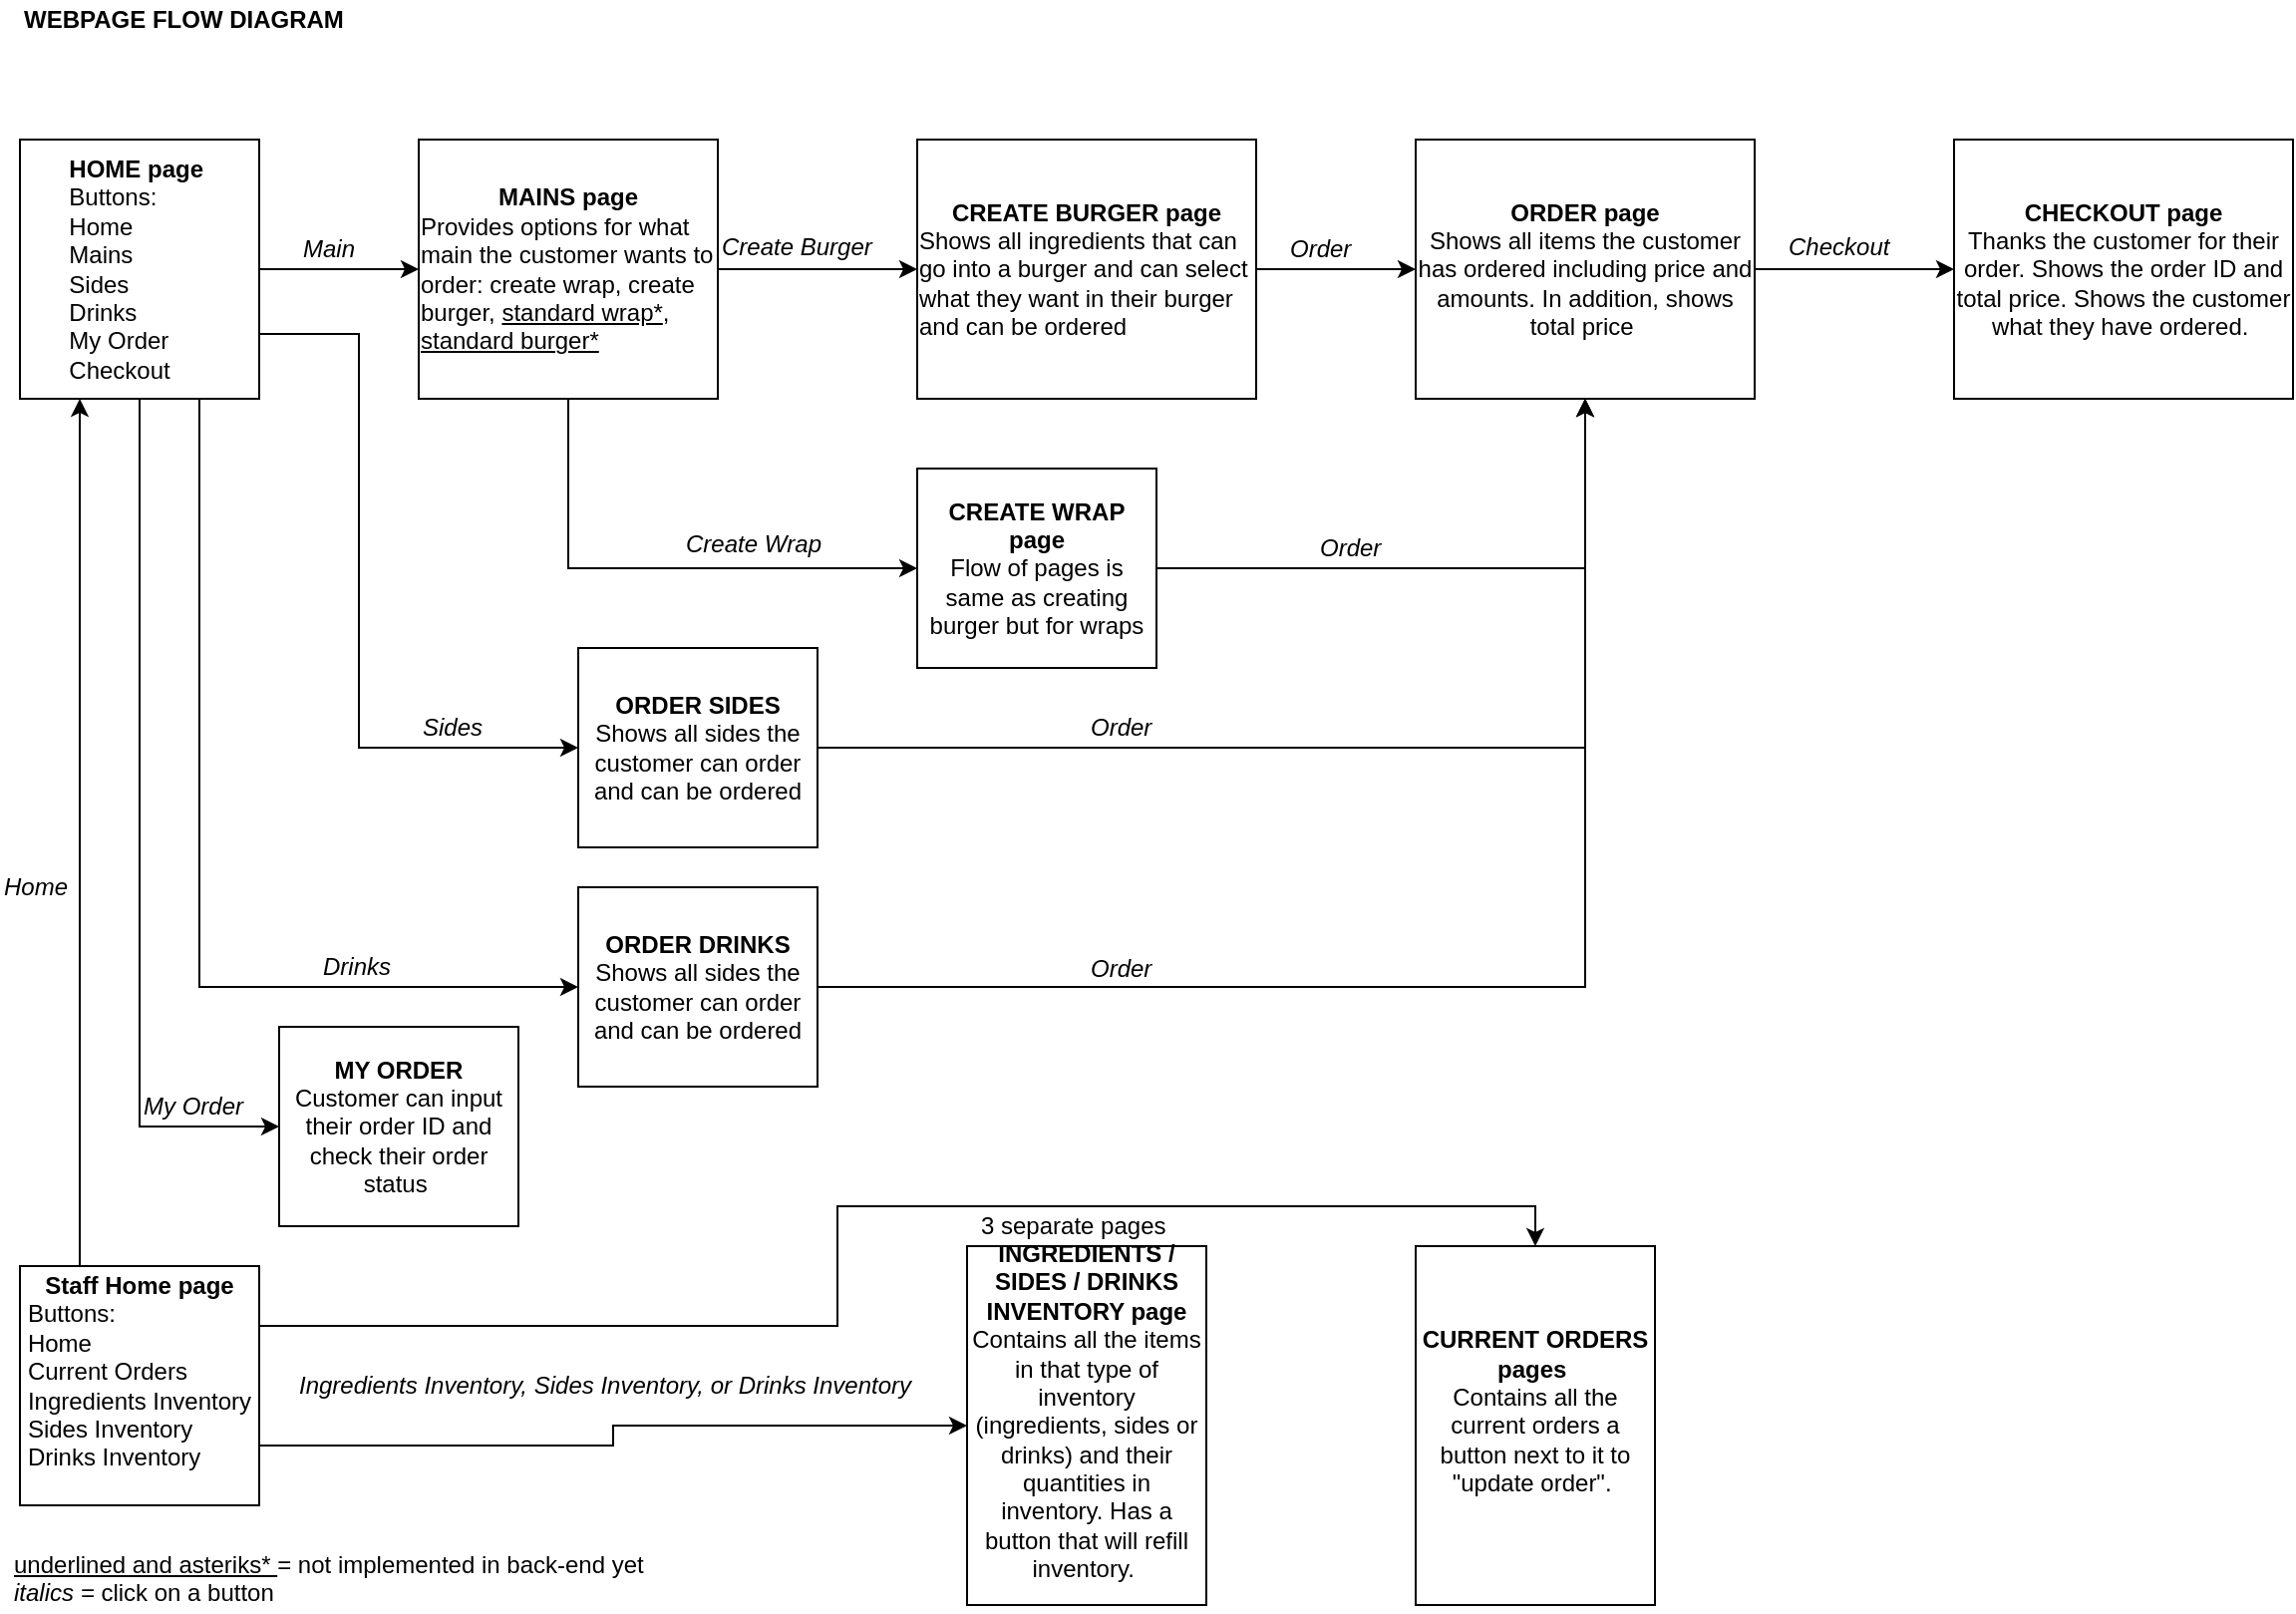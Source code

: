 <mxfile version="10.6.1" type="device"><diagram id="5C9sXKhU7_PgSF1lNuW4" name="Page-1"><mxGraphModel dx="1154" dy="700" grid="1" gridSize="10" guides="1" tooltips="1" connect="1" arrows="1" fold="1" page="1" pageScale="1" pageWidth="1169" pageHeight="827" math="0" shadow="0"><root><mxCell id="0"/><mxCell id="1" parent="0"/><mxCell id="SGfLc36uY3skVkSB-Ghy-9" value="" style="edgeStyle=orthogonalEdgeStyle;rounded=0;orthogonalLoop=1;jettySize=auto;html=1;" edge="1" parent="1" source="SGfLc36uY3skVkSB-Ghy-1" target="SGfLc36uY3skVkSB-Ghy-8"><mxGeometry relative="1" as="geometry"/></mxCell><mxCell id="SGfLc36uY3skVkSB-Ghy-39" style="edgeStyle=orthogonalEdgeStyle;rounded=0;orthogonalLoop=1;jettySize=auto;html=1;exitX=0.75;exitY=1;exitDx=0;exitDy=0;entryX=0;entryY=0.5;entryDx=0;entryDy=0;" edge="1" parent="1" source="SGfLc36uY3skVkSB-Ghy-1" target="SGfLc36uY3skVkSB-Ghy-33"><mxGeometry relative="1" as="geometry"/></mxCell><mxCell id="SGfLc36uY3skVkSB-Ghy-40" style="edgeStyle=orthogonalEdgeStyle;rounded=0;orthogonalLoop=1;jettySize=auto;html=1;exitX=1;exitY=0.75;exitDx=0;exitDy=0;entryX=0;entryY=0.5;entryDx=0;entryDy=0;" edge="1" parent="1" source="SGfLc36uY3skVkSB-Ghy-1" target="SGfLc36uY3skVkSB-Ghy-32"><mxGeometry relative="1" as="geometry"><Array as="points"><mxPoint x="190" y="183"/><mxPoint x="190" y="390"/></Array></mxGeometry></mxCell><mxCell id="SGfLc36uY3skVkSB-Ghy-50" style="edgeStyle=orthogonalEdgeStyle;rounded=0;orthogonalLoop=1;jettySize=auto;html=1;exitX=0.5;exitY=1;exitDx=0;exitDy=0;entryX=0;entryY=0.5;entryDx=0;entryDy=0;" edge="1" parent="1" source="SGfLc36uY3skVkSB-Ghy-1" target="SGfLc36uY3skVkSB-Ghy-47"><mxGeometry relative="1" as="geometry"/></mxCell><mxCell id="SGfLc36uY3skVkSB-Ghy-1" value="&lt;b&gt;HOME page&amp;nbsp;&lt;br&gt;&lt;div style=&quot;text-align: left&quot;&gt;&lt;span style=&quot;font-weight: normal&quot;&gt;Buttons:&lt;/span&gt;&lt;/div&gt;&lt;/b&gt;&lt;div style=&quot;text-align: left&quot;&gt;&lt;span&gt;Home&lt;/span&gt;&lt;/div&gt;&lt;div style=&quot;text-align: left&quot;&gt;&lt;span&gt;Mains&lt;/span&gt;&lt;/div&gt;&lt;div style=&quot;text-align: left&quot;&gt;&lt;span&gt;Sides&lt;/span&gt;&lt;/div&gt;&lt;div style=&quot;text-align: left&quot;&gt;&lt;span&gt;Drinks&lt;/span&gt;&lt;/div&gt;&lt;div style=&quot;text-align: left&quot;&gt;&lt;span&gt;My Order&lt;/span&gt;&lt;/div&gt;&lt;div style=&quot;text-align: left&quot;&gt;&lt;span&gt;Checkout&lt;/span&gt;&lt;/div&gt;" style="rounded=0;whiteSpace=wrap;html=1;" vertex="1" parent="1"><mxGeometry x="20" y="85" width="120" height="130" as="geometry"/></mxCell><mxCell id="SGfLc36uY3skVkSB-Ghy-11" value="" style="edgeStyle=orthogonalEdgeStyle;rounded=0;orthogonalLoop=1;jettySize=auto;html=1;" edge="1" parent="1" source="SGfLc36uY3skVkSB-Ghy-8" target="SGfLc36uY3skVkSB-Ghy-10"><mxGeometry relative="1" as="geometry"/></mxCell><mxCell id="SGfLc36uY3skVkSB-Ghy-38" style="edgeStyle=orthogonalEdgeStyle;rounded=0;orthogonalLoop=1;jettySize=auto;html=1;exitX=0.5;exitY=1;exitDx=0;exitDy=0;entryX=0;entryY=0.5;entryDx=0;entryDy=0;" edge="1" parent="1" source="SGfLc36uY3skVkSB-Ghy-8" target="SGfLc36uY3skVkSB-Ghy-26"><mxGeometry relative="1" as="geometry"/></mxCell><mxCell id="SGfLc36uY3skVkSB-Ghy-8" value="&lt;b&gt;&lt;span&gt;MAINS page&lt;/span&gt;&lt;br&gt;&lt;/b&gt;&lt;div style=&quot;text-align: left&quot;&gt;Provides options for what main the customer wants to order: create wrap, create burger, &lt;u&gt;standard wrap*&lt;/u&gt;, &lt;u&gt;standard burger*&lt;/u&gt;&lt;/div&gt;" style="rounded=0;whiteSpace=wrap;html=1;" vertex="1" parent="1"><mxGeometry x="220" y="85" width="150" height="130" as="geometry"/></mxCell><mxCell id="SGfLc36uY3skVkSB-Ghy-13" value="" style="edgeStyle=orthogonalEdgeStyle;rounded=0;orthogonalLoop=1;jettySize=auto;html=1;" edge="1" parent="1" source="SGfLc36uY3skVkSB-Ghy-10" target="SGfLc36uY3skVkSB-Ghy-12"><mxGeometry relative="1" as="geometry"/></mxCell><mxCell id="SGfLc36uY3skVkSB-Ghy-10" value="&lt;span style=&quot;text-align: left&quot;&gt;&lt;b&gt;CREATE BURGER page&lt;/b&gt;&lt;/span&gt;&lt;br&gt;&lt;div style=&quot;text-align: left&quot;&gt;Shows all ingredients that can go into a burger and can select what they want in their burger and can be ordered&lt;/div&gt;" style="rounded=0;whiteSpace=wrap;html=1;" vertex="1" parent="1"><mxGeometry x="470" y="85" width="170" height="130" as="geometry"/></mxCell><mxCell id="SGfLc36uY3skVkSB-Ghy-19" value="" style="edgeStyle=orthogonalEdgeStyle;rounded=0;orthogonalLoop=1;jettySize=auto;html=1;" edge="1" parent="1" source="SGfLc36uY3skVkSB-Ghy-12" target="SGfLc36uY3skVkSB-Ghy-18"><mxGeometry relative="1" as="geometry"/></mxCell><mxCell id="SGfLc36uY3skVkSB-Ghy-12" value="&lt;span style=&quot;text-align: left&quot;&gt;&lt;b&gt;ORDER page&lt;br&gt;&lt;/b&gt;Shows all items the customer has ordered including price and amounts. In addition, shows total price&amp;nbsp;&lt;/span&gt;&lt;br&gt;" style="rounded=0;whiteSpace=wrap;html=1;" vertex="1" parent="1"><mxGeometry x="720" y="85" width="170" height="130" as="geometry"/></mxCell><mxCell id="SGfLc36uY3skVkSB-Ghy-18" value="&lt;span style=&quot;text-align: left&quot;&gt;&lt;b&gt;CHECKOUT page&lt;br&gt;&lt;/b&gt;&lt;/span&gt;Thanks the customer for their order. Shows the order ID and total price. Shows the customer what they have ordered.&amp;nbsp;&lt;br&gt;" style="rounded=0;whiteSpace=wrap;html=1;" vertex="1" parent="1"><mxGeometry x="990" y="85" width="170" height="130" as="geometry"/></mxCell><mxCell id="SGfLc36uY3skVkSB-Ghy-4" value="&lt;u&gt;underlined and asteriks* &lt;/u&gt;= not implemented in back-end yet&lt;br&gt;&lt;i&gt;italics = &lt;/i&gt;click on a button&lt;br&gt;" style="text;html=1;resizable=0;points=[];autosize=1;align=left;verticalAlign=top;spacingTop=-4;" vertex="1" parent="1"><mxGeometry x="15" y="790" width="330" height="30" as="geometry"/></mxCell><mxCell id="SGfLc36uY3skVkSB-Ghy-5" value="&lt;b&gt;WEBPAGE FLOW DIAGRAM&lt;/b&gt;&lt;br&gt;" style="text;html=1;resizable=0;points=[];autosize=1;align=left;verticalAlign=top;spacingTop=-4;" vertex="1" parent="1"><mxGeometry x="20" y="15" width="180" height="20" as="geometry"/></mxCell><mxCell id="SGfLc36uY3skVkSB-Ghy-14" value="&lt;i&gt;Order&lt;/i&gt;" style="text;html=1;resizable=0;points=[];autosize=1;align=left;verticalAlign=top;spacingTop=-4;" vertex="1" parent="1"><mxGeometry x="655" y="130" width="50" height="20" as="geometry"/></mxCell><mxCell id="SGfLc36uY3skVkSB-Ghy-15" value="&lt;i&gt;Main&lt;/i&gt;" style="text;html=1;resizable=0;points=[];autosize=1;align=left;verticalAlign=top;spacingTop=-4;" vertex="1" parent="1"><mxGeometry x="160" y="130" width="40" height="20" as="geometry"/></mxCell><mxCell id="SGfLc36uY3skVkSB-Ghy-16" value="&lt;i&gt;Create Burger&lt;/i&gt;" style="text;html=1;resizable=0;points=[];autosize=1;align=left;verticalAlign=top;spacingTop=-4;" vertex="1" parent="1"><mxGeometry x="370" y="129" width="90" height="20" as="geometry"/></mxCell><mxCell id="SGfLc36uY3skVkSB-Ghy-20" value="Checkout" style="text;html=1;resizable=0;points=[];autosize=1;align=left;verticalAlign=top;spacingTop=-4;fontStyle=2" vertex="1" parent="1"><mxGeometry x="905" y="129" width="70" height="20" as="geometry"/></mxCell><mxCell id="SGfLc36uY3skVkSB-Ghy-49" style="edgeStyle=orthogonalEdgeStyle;rounded=0;orthogonalLoop=1;jettySize=auto;html=1;exitX=0.25;exitY=0;exitDx=0;exitDy=0;entryX=0.25;entryY=1;entryDx=0;entryDy=0;" edge="1" parent="1" source="SGfLc36uY3skVkSB-Ghy-21" target="SGfLc36uY3skVkSB-Ghy-1"><mxGeometry relative="1" as="geometry"/></mxCell><mxCell id="SGfLc36uY3skVkSB-Ghy-53" style="edgeStyle=orthogonalEdgeStyle;rounded=0;orthogonalLoop=1;jettySize=auto;html=1;exitX=1;exitY=0.75;exitDx=0;exitDy=0;entryX=0;entryY=0.5;entryDx=0;entryDy=0;" edge="1" parent="1" source="SGfLc36uY3skVkSB-Ghy-21" target="SGfLc36uY3skVkSB-Ghy-52"><mxGeometry relative="1" as="geometry"/></mxCell><mxCell id="SGfLc36uY3skVkSB-Ghy-60" style="edgeStyle=orthogonalEdgeStyle;rounded=0;orthogonalLoop=1;jettySize=auto;html=1;exitX=1;exitY=0.25;exitDx=0;exitDy=0;entryX=0.5;entryY=0;entryDx=0;entryDy=0;" edge="1" parent="1" source="SGfLc36uY3skVkSB-Ghy-21" target="SGfLc36uY3skVkSB-Ghy-59"><mxGeometry relative="1" as="geometry"/></mxCell><mxCell id="SGfLc36uY3skVkSB-Ghy-21" value="&lt;b&gt;Staff Home page&lt;/b&gt;&lt;br&gt;&lt;div style=&quot;text-align: left&quot;&gt;Buttons:&lt;/div&gt;&lt;div style=&quot;text-align: left&quot;&gt;Home&lt;/div&gt;&lt;div style=&quot;text-align: left&quot;&gt;Current Orders&lt;/div&gt;&lt;div style=&quot;text-align: left&quot;&gt;Ingredients Inventory&lt;/div&gt;&lt;div style=&quot;text-align: left&quot;&gt;Sides Inventory&lt;/div&gt;&lt;div style=&quot;text-align: left&quot;&gt;Drinks Inventory&lt;/div&gt;&lt;div style=&quot;text-align: left&quot;&gt;&lt;br&gt;&lt;/div&gt;" style="rounded=0;whiteSpace=wrap;html=1;" vertex="1" parent="1"><mxGeometry x="20" y="650" width="120" height="120" as="geometry"/></mxCell><mxCell id="SGfLc36uY3skVkSB-Ghy-30" style="edgeStyle=orthogonalEdgeStyle;rounded=0;orthogonalLoop=1;jettySize=auto;html=1;exitX=1;exitY=0.5;exitDx=0;exitDy=0;" edge="1" parent="1" source="SGfLc36uY3skVkSB-Ghy-26" target="SGfLc36uY3skVkSB-Ghy-12"><mxGeometry relative="1" as="geometry"/></mxCell><mxCell id="SGfLc36uY3skVkSB-Ghy-26" value="&lt;b&gt;CREATE WRAP page&lt;br&gt;&lt;/b&gt;Flow of pages is same as creating burger but for wraps&lt;br&gt;" style="rounded=0;whiteSpace=wrap;html=1;" vertex="1" parent="1"><mxGeometry x="470" y="250" width="120" height="100" as="geometry"/></mxCell><mxCell id="SGfLc36uY3skVkSB-Ghy-29" value="&lt;i&gt;Create Wrap&lt;/i&gt;" style="text;html=1;resizable=0;points=[];autosize=1;align=left;verticalAlign=top;spacingTop=-4;" vertex="1" parent="1"><mxGeometry x="352" y="278" width="80" height="20" as="geometry"/></mxCell><mxCell id="SGfLc36uY3skVkSB-Ghy-31" value="&lt;i&gt;Order&lt;/i&gt;" style="text;html=1;resizable=0;points=[];autosize=1;align=left;verticalAlign=top;spacingTop=-4;" vertex="1" parent="1"><mxGeometry x="670" y="280" width="50" height="20" as="geometry"/></mxCell><mxCell id="SGfLc36uY3skVkSB-Ghy-43" style="edgeStyle=orthogonalEdgeStyle;rounded=0;orthogonalLoop=1;jettySize=auto;html=1;exitX=1;exitY=0.5;exitDx=0;exitDy=0;" edge="1" parent="1" source="SGfLc36uY3skVkSB-Ghy-32" target="SGfLc36uY3skVkSB-Ghy-12"><mxGeometry relative="1" as="geometry"/></mxCell><mxCell id="SGfLc36uY3skVkSB-Ghy-32" value="&lt;b&gt;ORDER SIDES&lt;br&gt;&lt;/b&gt;Shows all sides the customer can order and can be ordered&lt;br&gt;" style="rounded=0;whiteSpace=wrap;html=1;" vertex="1" parent="1"><mxGeometry x="300" y="340" width="120" height="100" as="geometry"/></mxCell><mxCell id="SGfLc36uY3skVkSB-Ghy-44" style="edgeStyle=orthogonalEdgeStyle;rounded=0;orthogonalLoop=1;jettySize=auto;html=1;exitX=1;exitY=0.5;exitDx=0;exitDy=0;" edge="1" parent="1" source="SGfLc36uY3skVkSB-Ghy-33" target="SGfLc36uY3skVkSB-Ghy-12"><mxGeometry relative="1" as="geometry"/></mxCell><mxCell id="SGfLc36uY3skVkSB-Ghy-33" value="&lt;b&gt;ORDER DRINKS&lt;br&gt;&lt;/b&gt;Shows all sides the customer can order and can be ordered&lt;br&gt;" style="rounded=0;whiteSpace=wrap;html=1;" vertex="1" parent="1"><mxGeometry x="300" y="460" width="120" height="100" as="geometry"/></mxCell><mxCell id="SGfLc36uY3skVkSB-Ghy-41" value="&lt;i&gt;Sides&lt;/i&gt;" style="text;html=1;resizable=0;points=[];autosize=1;align=left;verticalAlign=top;spacingTop=-4;" vertex="1" parent="1"><mxGeometry x="220" y="370" width="50" height="20" as="geometry"/></mxCell><mxCell id="SGfLc36uY3skVkSB-Ghy-42" value="&lt;i&gt;Drinks&lt;/i&gt;" style="text;html=1;resizable=0;points=[];autosize=1;align=left;verticalAlign=top;spacingTop=-4;" vertex="1" parent="1"><mxGeometry x="170" y="490" width="50" height="20" as="geometry"/></mxCell><mxCell id="SGfLc36uY3skVkSB-Ghy-45" value="&lt;i&gt;Order&lt;/i&gt;" style="text;html=1;resizable=0;points=[];autosize=1;align=left;verticalAlign=top;spacingTop=-4;" vertex="1" parent="1"><mxGeometry x="555" y="370" width="50" height="20" as="geometry"/></mxCell><mxCell id="SGfLc36uY3skVkSB-Ghy-46" value="&lt;i&gt;Order&lt;/i&gt;" style="text;html=1;resizable=0;points=[];autosize=1;align=left;verticalAlign=top;spacingTop=-4;" vertex="1" parent="1"><mxGeometry x="555" y="491" width="50" height="20" as="geometry"/></mxCell><mxCell id="SGfLc36uY3skVkSB-Ghy-47" value="&lt;b&gt;MY ORDER&lt;br&gt;&lt;/b&gt;Customer can input their order ID and check their order status&amp;nbsp;&lt;br&gt;" style="rounded=0;whiteSpace=wrap;html=1;" vertex="1" parent="1"><mxGeometry x="150" y="530" width="120" height="100" as="geometry"/></mxCell><mxCell id="SGfLc36uY3skVkSB-Ghy-48" value="&lt;i&gt;Home&lt;/i&gt;" style="text;html=1;resizable=0;points=[];autosize=1;align=left;verticalAlign=top;spacingTop=-4;" vertex="1" parent="1"><mxGeometry x="10" y="450" width="50" height="20" as="geometry"/></mxCell><mxCell id="SGfLc36uY3skVkSB-Ghy-51" value="&lt;i&gt;My Order&lt;/i&gt;" style="text;html=1;resizable=0;points=[];autosize=1;align=left;verticalAlign=top;spacingTop=-4;" vertex="1" parent="1"><mxGeometry x="80" y="560" width="70" height="20" as="geometry"/></mxCell><mxCell id="SGfLc36uY3skVkSB-Ghy-52" value="&lt;span style=&quot;text-align: left&quot;&gt;&lt;b&gt;INGREDIENTS / SIDES / DRINKS INVENTORY page&lt;br&gt;&lt;/b&gt;Contains all the items in that type of inventory (ingredients, sides or drinks) and their quantities in inventory. Has a button that will refill inventory.&amp;nbsp;&lt;br&gt;&lt;/span&gt;&lt;div style=&quot;text-align: left&quot;&gt;&lt;br&gt;&lt;/div&gt;" style="rounded=0;whiteSpace=wrap;html=1;" vertex="1" parent="1"><mxGeometry x="495" y="640" width="120" height="180" as="geometry"/></mxCell><mxCell id="SGfLc36uY3skVkSB-Ghy-54" value="&lt;i&gt;Ingredients Inventory, Sides Inventory, or Drinks Inventory&lt;/i&gt;" style="text;html=1;resizable=0;points=[];autosize=1;align=left;verticalAlign=top;spacingTop=-4;" vertex="1" parent="1"><mxGeometry x="157.5" y="700" width="320" height="20" as="geometry"/></mxCell><mxCell id="SGfLc36uY3skVkSB-Ghy-57" value="3 separate pages" style="text;html=1;resizable=0;points=[];autosize=1;align=left;verticalAlign=top;spacingTop=-4;" vertex="1" parent="1"><mxGeometry x="500" y="620" width="110" height="20" as="geometry"/></mxCell><mxCell id="SGfLc36uY3skVkSB-Ghy-59" value="&lt;span style=&quot;text-align: left&quot;&gt;&lt;b&gt;CURRENT ORDERS pages&amp;nbsp;&lt;br&gt;&lt;/b&gt;Contains all the current orders a button next to it to &quot;update order&quot;.&amp;nbsp;&lt;br&gt;&lt;/span&gt;&lt;div style=&quot;text-align: left&quot;&gt;&lt;br&gt;&lt;/div&gt;" style="rounded=0;whiteSpace=wrap;html=1;" vertex="1" parent="1"><mxGeometry x="720" y="640" width="120" height="180" as="geometry"/></mxCell></root></mxGraphModel></diagram></mxfile>